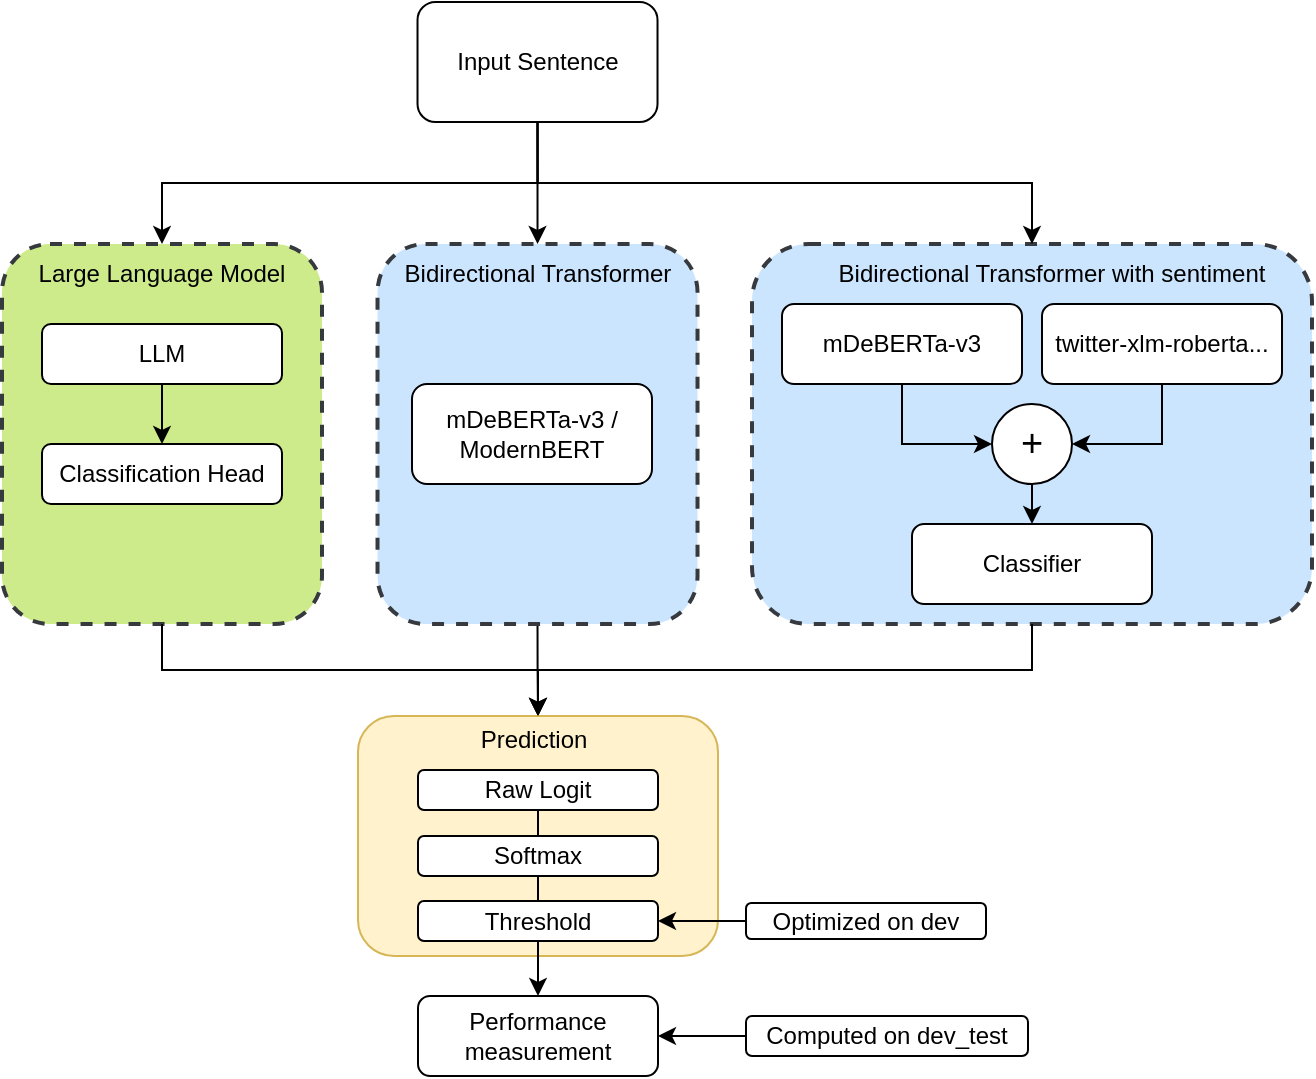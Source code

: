<mxfile version="26.1.0">
  <diagram name="Pagina-1" id="IjJnmXmjRmm-rZUCtE4m">
    <mxGraphModel dx="2261" dy="754" grid="1" gridSize="10" guides="1" tooltips="1" connect="1" arrows="1" fold="1" page="1" pageScale="1" pageWidth="827" pageHeight="1169" math="0" shadow="0">
      <root>
        <mxCell id="0" />
        <mxCell id="1" parent="0" />
        <mxCell id="_UJbNQESPIWGQFi5cG9G-14" value="" style="rounded=1;whiteSpace=wrap;html=1;dashed=1;fillColor=#cdeb8b;strokeWidth=2;strokeColor=#36393d;container=0;" vertex="1" parent="1">
          <mxGeometry x="-125" y="153" width="160" height="190" as="geometry" />
        </mxCell>
        <mxCell id="3-KLOooi5ENP4IrTd0Cn-56" value="" style="rounded=1;whiteSpace=wrap;html=1;dashed=1;fillColor=#cce5ff;strokeWidth=2;strokeColor=#36393d;container=0;" parent="1" vertex="1">
          <mxGeometry x="250" y="153" width="280" height="190" as="geometry" />
        </mxCell>
        <mxCell id="_UJbNQESPIWGQFi5cG9G-12" style="edgeStyle=orthogonalEdgeStyle;rounded=0;orthogonalLoop=1;jettySize=auto;html=1;exitX=0.5;exitY=1;exitDx=0;exitDy=0;entryX=0.5;entryY=0;entryDx=0;entryDy=0;" edge="1" parent="1" source="3-KLOooi5ENP4IrTd0Cn-56" target="3-KLOooi5ENP4IrTd0Cn-23">
          <mxGeometry relative="1" as="geometry" />
        </mxCell>
        <mxCell id="_UJbNQESPIWGQFi5cG9G-11" style="edgeStyle=orthogonalEdgeStyle;rounded=0;orthogonalLoop=1;jettySize=auto;html=1;exitX=0.5;exitY=1;exitDx=0;exitDy=0;entryX=0.5;entryY=0;entryDx=0;entryDy=0;" edge="1" parent="1" source="3-KLOooi5ENP4IrTd0Cn-53" target="3-KLOooi5ENP4IrTd0Cn-23">
          <mxGeometry relative="1" as="geometry" />
        </mxCell>
        <mxCell id="3-KLOooi5ENP4IrTd0Cn-53" value="" style="rounded=1;whiteSpace=wrap;html=1;dashed=1;fillColor=#cce5ff;strokeWidth=2;strokeColor=#36393d;container=0;" parent="1" vertex="1">
          <mxGeometry x="62.76" y="153" width="160" height="190" as="geometry" />
        </mxCell>
        <mxCell id="3-KLOooi5ENP4IrTd0Cn-23" value="" style="rounded=1;whiteSpace=wrap;html=1;fillColor=#fff2cc;strokeColor=#d6b656;" parent="1" vertex="1">
          <mxGeometry x="53" y="389" width="180" height="120" as="geometry" />
        </mxCell>
        <mxCell id="_UJbNQESPIWGQFi5cG9G-3" style="edgeStyle=orthogonalEdgeStyle;rounded=0;orthogonalLoop=1;jettySize=auto;html=1;exitX=0.5;exitY=1;exitDx=0;exitDy=0;entryX=0.5;entryY=0;entryDx=0;entryDy=0;" edge="1" parent="1" source="3-KLOooi5ENP4IrTd0Cn-2" target="3-KLOooi5ENP4IrTd0Cn-56">
          <mxGeometry relative="1" as="geometry" />
        </mxCell>
        <mxCell id="_UJbNQESPIWGQFi5cG9G-6" style="edgeStyle=orthogonalEdgeStyle;rounded=0;orthogonalLoop=1;jettySize=auto;html=1;exitX=0.5;exitY=1;exitDx=0;exitDy=0;" edge="1" parent="1" source="3-KLOooi5ENP4IrTd0Cn-2" target="3-KLOooi5ENP4IrTd0Cn-53">
          <mxGeometry relative="1" as="geometry" />
        </mxCell>
        <mxCell id="_UJbNQESPIWGQFi5cG9G-19" style="edgeStyle=orthogonalEdgeStyle;rounded=0;orthogonalLoop=1;jettySize=auto;html=1;exitX=0.5;exitY=1;exitDx=0;exitDy=0;entryX=0.5;entryY=0;entryDx=0;entryDy=0;" edge="1" parent="1" source="3-KLOooi5ENP4IrTd0Cn-2" target="_UJbNQESPIWGQFi5cG9G-14">
          <mxGeometry relative="1" as="geometry" />
        </mxCell>
        <mxCell id="3-KLOooi5ENP4IrTd0Cn-2" value="Input Sentence" style="rounded=1;whiteSpace=wrap;html=1;" parent="1" vertex="1">
          <mxGeometry x="82.76" y="32" width="120" height="60" as="geometry" />
        </mxCell>
        <mxCell id="3-KLOooi5ENP4IrTd0Cn-27" style="edgeStyle=orthogonalEdgeStyle;rounded=0;orthogonalLoop=1;jettySize=auto;html=1;exitX=0.5;exitY=1;exitDx=0;exitDy=0;entryX=0;entryY=0.5;entryDx=0;entryDy=0;" parent="1" source="3-KLOooi5ENP4IrTd0Cn-4" target="3-KLOooi5ENP4IrTd0Cn-25" edge="1">
          <mxGeometry relative="1" as="geometry" />
        </mxCell>
        <mxCell id="3-KLOooi5ENP4IrTd0Cn-4" value="mDeBERTa-v3" style="rounded=1;whiteSpace=wrap;html=1;glass=0;" parent="1" vertex="1">
          <mxGeometry x="265" y="183" width="120" height="40" as="geometry" />
        </mxCell>
        <mxCell id="3-KLOooi5ENP4IrTd0Cn-29" style="edgeStyle=orthogonalEdgeStyle;rounded=0;orthogonalLoop=1;jettySize=auto;html=1;exitX=0.5;exitY=1;exitDx=0;exitDy=0;entryX=1;entryY=0.5;entryDx=0;entryDy=0;" parent="1" source="3-KLOooi5ENP4IrTd0Cn-5" target="3-KLOooi5ENP4IrTd0Cn-25" edge="1">
          <mxGeometry relative="1" as="geometry" />
        </mxCell>
        <mxCell id="3-KLOooi5ENP4IrTd0Cn-5" value="twitter-xlm-roberta..." style="rounded=1;whiteSpace=wrap;html=1;glass=0;" parent="1" vertex="1">
          <mxGeometry x="395" y="183" width="120" height="40" as="geometry" />
        </mxCell>
        <mxCell id="3-KLOooi5ENP4IrTd0Cn-50" style="edgeStyle=orthogonalEdgeStyle;rounded=0;orthogonalLoop=1;jettySize=auto;html=1;exitX=0.5;exitY=1;exitDx=0;exitDy=0;entryX=0.5;entryY=0;entryDx=0;entryDy=0;" parent="1" source="3-KLOooi5ENP4IrTd0Cn-6" target="3-KLOooi5ENP4IrTd0Cn-48" edge="1">
          <mxGeometry relative="1" as="geometry" />
        </mxCell>
        <mxCell id="3-KLOooi5ENP4IrTd0Cn-6" value="LLM" style="rounded=1;whiteSpace=wrap;html=1;" parent="1" vertex="1">
          <mxGeometry x="-105" y="193" width="120" height="30" as="geometry" />
        </mxCell>
        <mxCell id="3-KLOooi5ENP4IrTd0Cn-16" value="Classifier" style="rounded=1;whiteSpace=wrap;html=1;glass=0;" parent="1" vertex="1">
          <mxGeometry x="330" y="293" width="120" height="40" as="geometry" />
        </mxCell>
        <mxCell id="3-KLOooi5ENP4IrTd0Cn-17" value="Raw Logit" style="rounded=1;whiteSpace=wrap;html=1;" parent="1" vertex="1">
          <mxGeometry x="83" y="416" width="120" height="20" as="geometry" />
        </mxCell>
        <mxCell id="3-KLOooi5ENP4IrTd0Cn-18" value="Softmax" style="rounded=1;whiteSpace=wrap;html=1;" parent="1" vertex="1">
          <mxGeometry x="83" y="449" width="120" height="20" as="geometry" />
        </mxCell>
        <mxCell id="3-KLOooi5ENP4IrTd0Cn-42" style="edgeStyle=orthogonalEdgeStyle;rounded=0;orthogonalLoop=1;jettySize=auto;html=1;exitX=0.5;exitY=1;exitDx=0;exitDy=0;entryX=0.5;entryY=0;entryDx=0;entryDy=0;" parent="1" source="3-KLOooi5ENP4IrTd0Cn-19" target="3-KLOooi5ENP4IrTd0Cn-20" edge="1">
          <mxGeometry relative="1" as="geometry" />
        </mxCell>
        <mxCell id="3-KLOooi5ENP4IrTd0Cn-19" value="&lt;div&gt;Threshold &lt;br&gt;&lt;/div&gt;" style="rounded=1;whiteSpace=wrap;html=1;" parent="1" vertex="1">
          <mxGeometry x="83" y="481.5" width="120" height="20" as="geometry" />
        </mxCell>
        <mxCell id="3-KLOooi5ENP4IrTd0Cn-20" value="&lt;div&gt;Performance &lt;br&gt;&lt;/div&gt;&lt;div&gt;measurement&lt;/div&gt;" style="rounded=1;whiteSpace=wrap;html=1;" parent="1" vertex="1">
          <mxGeometry x="83" y="529" width="120" height="40" as="geometry" />
        </mxCell>
        <mxCell id="3-KLOooi5ENP4IrTd0Cn-43" style="edgeStyle=orthogonalEdgeStyle;rounded=0;orthogonalLoop=1;jettySize=auto;html=1;exitX=0;exitY=0.5;exitDx=0;exitDy=0;entryX=1;entryY=0.5;entryDx=0;entryDy=0;" parent="1" source="3-KLOooi5ENP4IrTd0Cn-21" target="3-KLOooi5ENP4IrTd0Cn-19" edge="1">
          <mxGeometry relative="1" as="geometry" />
        </mxCell>
        <mxCell id="3-KLOooi5ENP4IrTd0Cn-21" value="Optimized on dev" style="rounded=1;whiteSpace=wrap;html=1;movable=1;resizable=1;rotatable=1;deletable=1;editable=1;locked=0;connectable=1;" parent="1" vertex="1">
          <mxGeometry x="247" y="482.5" width="120" height="18" as="geometry" />
        </mxCell>
        <mxCell id="3-KLOooi5ENP4IrTd0Cn-30" style="edgeStyle=orthogonalEdgeStyle;rounded=0;orthogonalLoop=1;jettySize=auto;html=1;exitX=0.5;exitY=1;exitDx=0;exitDy=0;entryX=0.5;entryY=0;entryDx=0;entryDy=0;" parent="1" source="3-KLOooi5ENP4IrTd0Cn-25" target="3-KLOooi5ENP4IrTd0Cn-16" edge="1">
          <mxGeometry relative="1" as="geometry" />
        </mxCell>
        <mxCell id="3-KLOooi5ENP4IrTd0Cn-25" value="&lt;font style=&quot;font-size: 19px;&quot;&gt;+&lt;/font&gt;" style="ellipse;whiteSpace=wrap;html=1;aspect=fixed;" parent="1" vertex="1">
          <mxGeometry x="370" y="233" width="40" height="40" as="geometry" />
        </mxCell>
        <mxCell id="3-KLOooi5ENP4IrTd0Cn-33" value="Bidirectional Transformer with sentiment" style="text;html=1;align=center;verticalAlign=middle;whiteSpace=wrap;rounded=0;" parent="1" vertex="1">
          <mxGeometry x="290" y="153" width="220" height="30" as="geometry" />
        </mxCell>
        <mxCell id="3-KLOooi5ENP4IrTd0Cn-34" value="Prediction" style="text;html=1;align=center;verticalAlign=middle;whiteSpace=wrap;rounded=0;" parent="1" vertex="1">
          <mxGeometry x="110.5" y="386" width="60" height="30" as="geometry" />
        </mxCell>
        <mxCell id="3-KLOooi5ENP4IrTd0Cn-35" value="Bidirectional Transformer" style="text;html=1;align=center;verticalAlign=middle;whiteSpace=wrap;rounded=0;" parent="1" vertex="1">
          <mxGeometry x="62.76" y="163" width="160" height="10" as="geometry" />
        </mxCell>
        <mxCell id="3-KLOooi5ENP4IrTd0Cn-36" value="Large Language Model" style="text;html=1;align=center;verticalAlign=middle;whiteSpace=wrap;rounded=0;" parent="1" vertex="1">
          <mxGeometry x="-110" y="158" width="130" height="20" as="geometry" />
        </mxCell>
        <mxCell id="3-KLOooi5ENP4IrTd0Cn-45" style="edgeStyle=orthogonalEdgeStyle;rounded=0;orthogonalLoop=1;jettySize=auto;html=1;exitX=0;exitY=0.5;exitDx=0;exitDy=0;entryX=1;entryY=0.5;entryDx=0;entryDy=0;" parent="1" source="3-KLOooi5ENP4IrTd0Cn-44" target="3-KLOooi5ENP4IrTd0Cn-20" edge="1">
          <mxGeometry relative="1" as="geometry" />
        </mxCell>
        <mxCell id="3-KLOooi5ENP4IrTd0Cn-44" value="Computed on dev_test" style="rounded=1;whiteSpace=wrap;html=1;" parent="1" vertex="1">
          <mxGeometry x="247" y="539" width="141" height="20" as="geometry" />
        </mxCell>
        <mxCell id="3-KLOooi5ENP4IrTd0Cn-48" value="Classification Head" style="rounded=1;whiteSpace=wrap;html=1;" parent="1" vertex="1">
          <mxGeometry x="-105" y="253" width="120" height="30" as="geometry" />
        </mxCell>
        <mxCell id="3-KLOooi5ENP4IrTd0Cn-59" value="" style="endArrow=none;html=1;rounded=0;entryX=0.5;entryY=1;entryDx=0;entryDy=0;exitX=0.5;exitY=0;exitDx=0;exitDy=0;" parent="1" source="3-KLOooi5ENP4IrTd0Cn-18" target="3-KLOooi5ENP4IrTd0Cn-17" edge="1">
          <mxGeometry width="50" height="50" relative="1" as="geometry">
            <mxPoint x="48" y="479" as="sourcePoint" />
            <mxPoint x="98" y="429" as="targetPoint" />
          </mxGeometry>
        </mxCell>
        <mxCell id="3-KLOooi5ENP4IrTd0Cn-69" value="&lt;div&gt;mDeBERTa-v3 / ModernBERT&lt;/div&gt;" style="rounded=1;whiteSpace=wrap;html=1;" parent="1" vertex="1">
          <mxGeometry x="80" y="223" width="120" height="50" as="geometry" />
        </mxCell>
        <mxCell id="_UJbNQESPIWGQFi5cG9G-15" style="edgeStyle=orthogonalEdgeStyle;rounded=0;orthogonalLoop=1;jettySize=auto;html=1;exitX=0.5;exitY=1;exitDx=0;exitDy=0;entryX=0.5;entryY=0;entryDx=0;entryDy=0;" edge="1" parent="1" source="_UJbNQESPIWGQFi5cG9G-14" target="3-KLOooi5ENP4IrTd0Cn-23">
          <mxGeometry relative="1" as="geometry" />
        </mxCell>
        <mxCell id="_UJbNQESPIWGQFi5cG9G-17" value="" style="endArrow=none;html=1;rounded=0;exitX=0.5;exitY=0;exitDx=0;exitDy=0;entryX=0.5;entryY=1;entryDx=0;entryDy=0;" edge="1" parent="1" source="3-KLOooi5ENP4IrTd0Cn-19" target="3-KLOooi5ENP4IrTd0Cn-18">
          <mxGeometry width="50" height="50" relative="1" as="geometry">
            <mxPoint x="233" y="490" as="sourcePoint" />
            <mxPoint x="283" y="440" as="targetPoint" />
          </mxGeometry>
        </mxCell>
      </root>
    </mxGraphModel>
  </diagram>
</mxfile>
